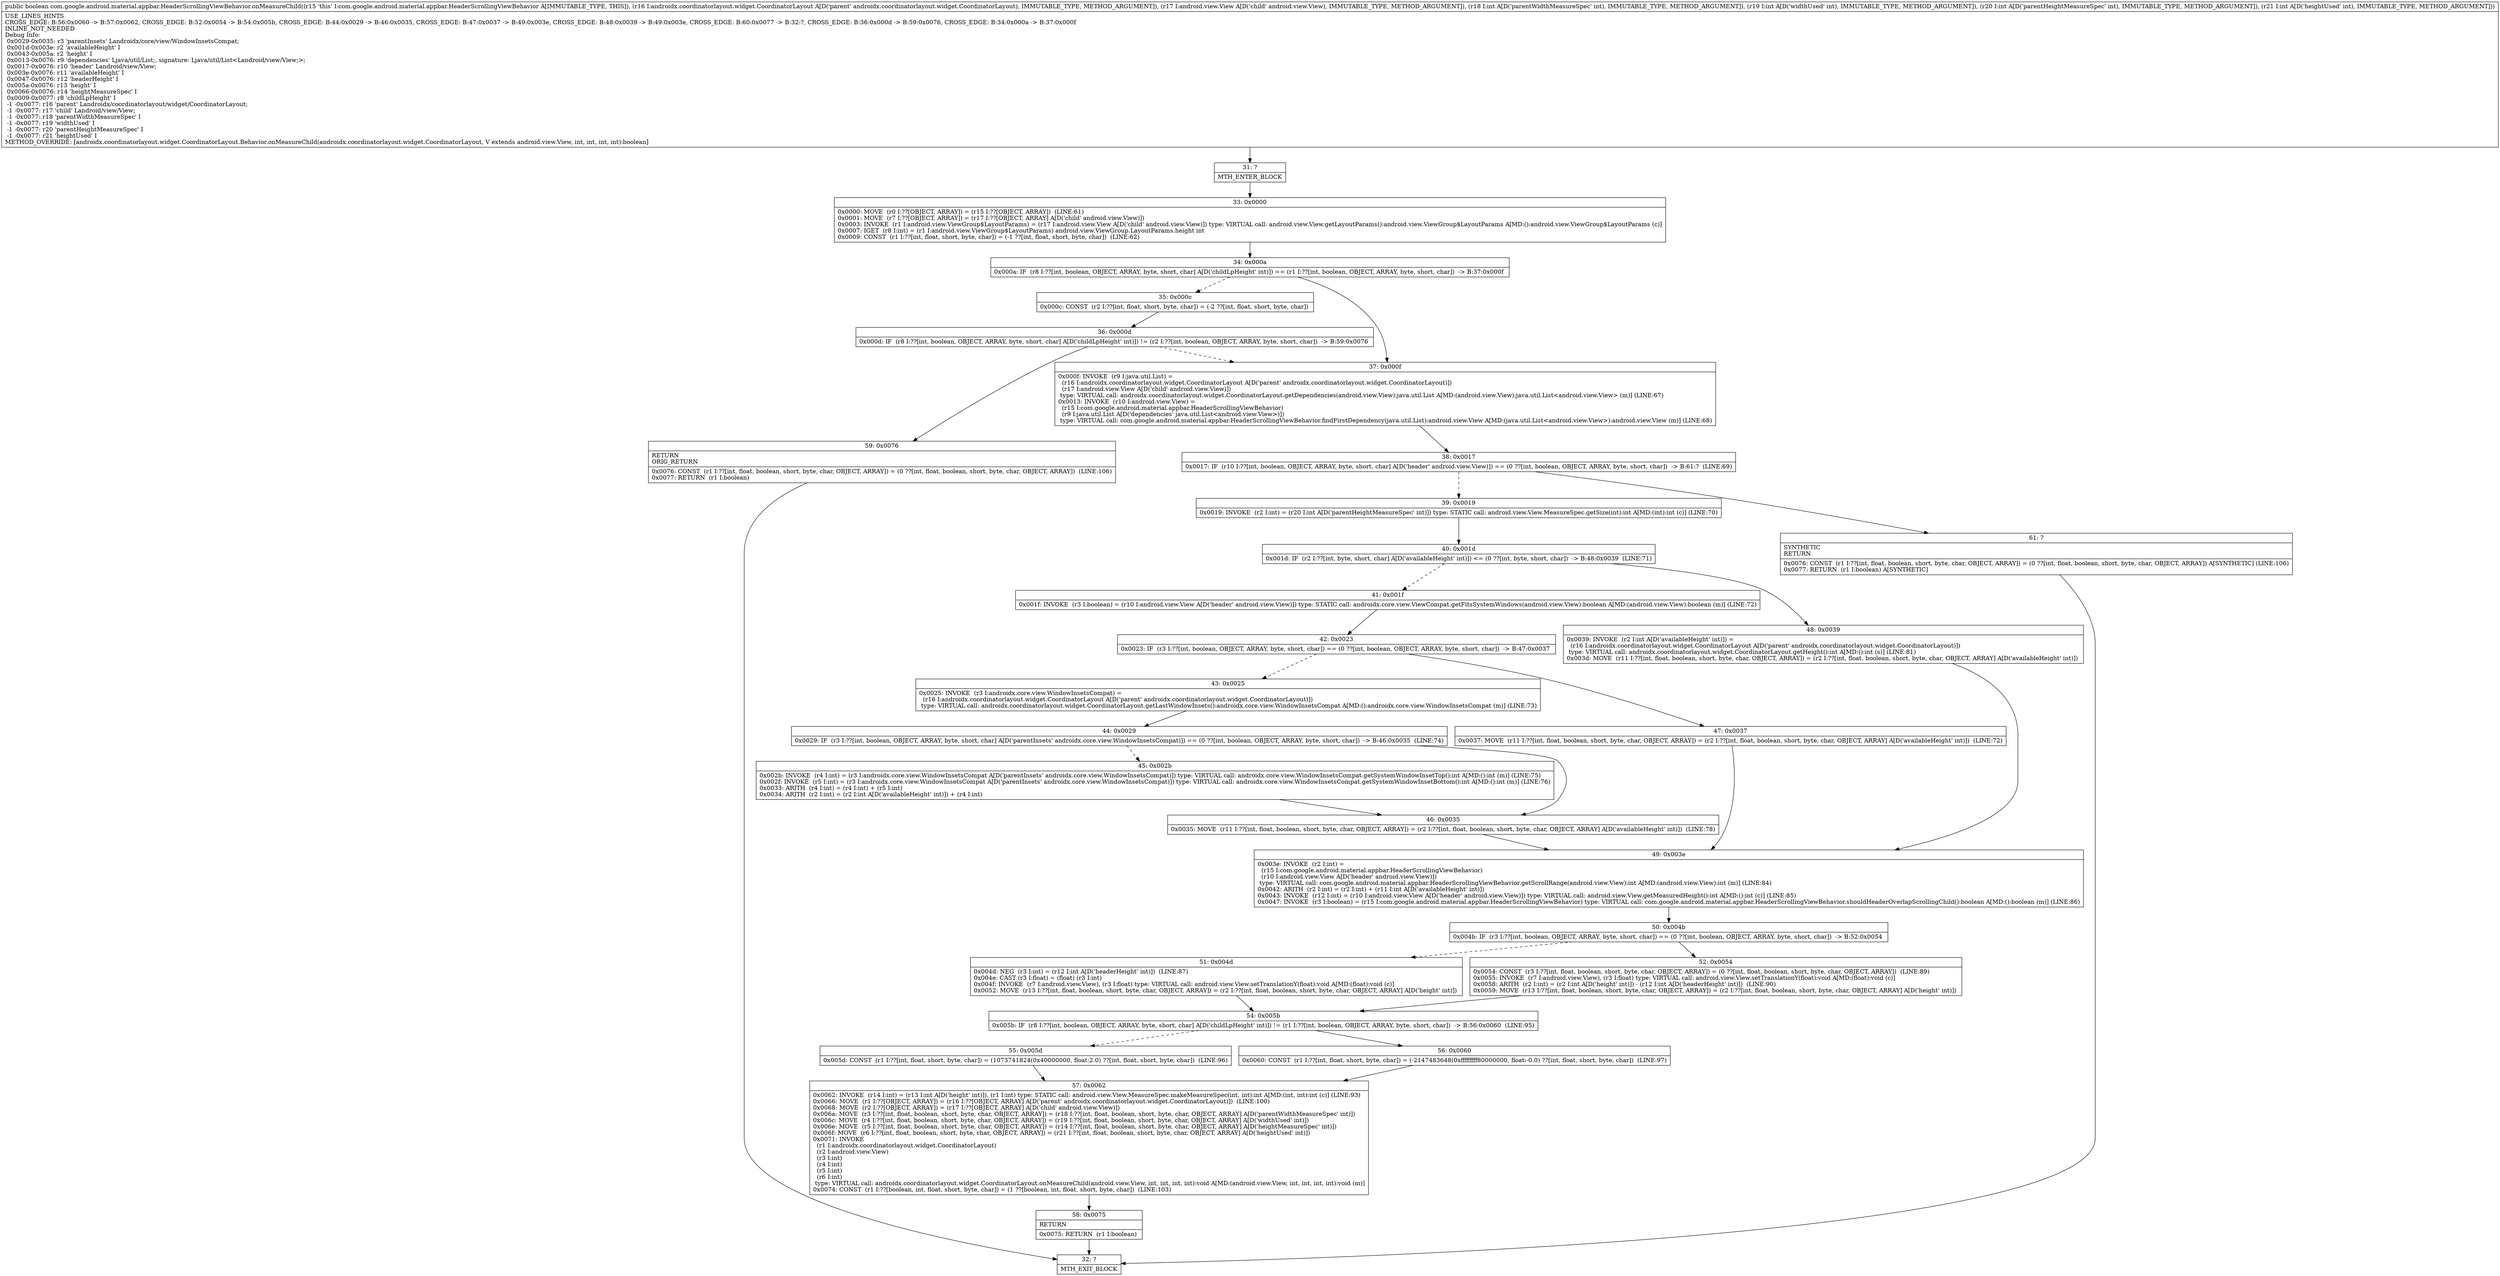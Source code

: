digraph "CFG forcom.google.android.material.appbar.HeaderScrollingViewBehavior.onMeasureChild(Landroidx\/coordinatorlayout\/widget\/CoordinatorLayout;Landroid\/view\/View;IIII)Z" {
Node_31 [shape=record,label="{31\:\ ?|MTH_ENTER_BLOCK\l}"];
Node_33 [shape=record,label="{33\:\ 0x0000|0x0000: MOVE  (r0 I:??[OBJECT, ARRAY]) = (r15 I:??[OBJECT, ARRAY])  (LINE:61)\l0x0001: MOVE  (r7 I:??[OBJECT, ARRAY]) = (r17 I:??[OBJECT, ARRAY] A[D('child' android.view.View)]) \l0x0003: INVOKE  (r1 I:android.view.ViewGroup$LayoutParams) = (r17 I:android.view.View A[D('child' android.view.View)]) type: VIRTUAL call: android.view.View.getLayoutParams():android.view.ViewGroup$LayoutParams A[MD:():android.view.ViewGroup$LayoutParams (c)]\l0x0007: IGET  (r8 I:int) = (r1 I:android.view.ViewGroup$LayoutParams) android.view.ViewGroup.LayoutParams.height int \l0x0009: CONST  (r1 I:??[int, float, short, byte, char]) = (\-1 ??[int, float, short, byte, char])  (LINE:62)\l}"];
Node_34 [shape=record,label="{34\:\ 0x000a|0x000a: IF  (r8 I:??[int, boolean, OBJECT, ARRAY, byte, short, char] A[D('childLpHeight' int)]) == (r1 I:??[int, boolean, OBJECT, ARRAY, byte, short, char])  \-\> B:37:0x000f \l}"];
Node_35 [shape=record,label="{35\:\ 0x000c|0x000c: CONST  (r2 I:??[int, float, short, byte, char]) = (\-2 ??[int, float, short, byte, char]) \l}"];
Node_36 [shape=record,label="{36\:\ 0x000d|0x000d: IF  (r8 I:??[int, boolean, OBJECT, ARRAY, byte, short, char] A[D('childLpHeight' int)]) != (r2 I:??[int, boolean, OBJECT, ARRAY, byte, short, char])  \-\> B:59:0x0076 \l}"];
Node_59 [shape=record,label="{59\:\ 0x0076|RETURN\lORIG_RETURN\l|0x0076: CONST  (r1 I:??[int, float, boolean, short, byte, char, OBJECT, ARRAY]) = (0 ??[int, float, boolean, short, byte, char, OBJECT, ARRAY])  (LINE:106)\l0x0077: RETURN  (r1 I:boolean) \l}"];
Node_32 [shape=record,label="{32\:\ ?|MTH_EXIT_BLOCK\l}"];
Node_37 [shape=record,label="{37\:\ 0x000f|0x000f: INVOKE  (r9 I:java.util.List) = \l  (r16 I:androidx.coordinatorlayout.widget.CoordinatorLayout A[D('parent' androidx.coordinatorlayout.widget.CoordinatorLayout)])\l  (r17 I:android.view.View A[D('child' android.view.View)])\l type: VIRTUAL call: androidx.coordinatorlayout.widget.CoordinatorLayout.getDependencies(android.view.View):java.util.List A[MD:(android.view.View):java.util.List\<android.view.View\> (m)] (LINE:67)\l0x0013: INVOKE  (r10 I:android.view.View) = \l  (r15 I:com.google.android.material.appbar.HeaderScrollingViewBehavior)\l  (r9 I:java.util.List A[D('dependencies' java.util.List\<android.view.View\>)])\l type: VIRTUAL call: com.google.android.material.appbar.HeaderScrollingViewBehavior.findFirstDependency(java.util.List):android.view.View A[MD:(java.util.List\<android.view.View\>):android.view.View (m)] (LINE:68)\l}"];
Node_38 [shape=record,label="{38\:\ 0x0017|0x0017: IF  (r10 I:??[int, boolean, OBJECT, ARRAY, byte, short, char] A[D('header' android.view.View)]) == (0 ??[int, boolean, OBJECT, ARRAY, byte, short, char])  \-\> B:61:?  (LINE:69)\l}"];
Node_39 [shape=record,label="{39\:\ 0x0019|0x0019: INVOKE  (r2 I:int) = (r20 I:int A[D('parentHeightMeasureSpec' int)]) type: STATIC call: android.view.View.MeasureSpec.getSize(int):int A[MD:(int):int (c)] (LINE:70)\l}"];
Node_40 [shape=record,label="{40\:\ 0x001d|0x001d: IF  (r2 I:??[int, byte, short, char] A[D('availableHeight' int)]) \<= (0 ??[int, byte, short, char])  \-\> B:48:0x0039  (LINE:71)\l}"];
Node_41 [shape=record,label="{41\:\ 0x001f|0x001f: INVOKE  (r3 I:boolean) = (r10 I:android.view.View A[D('header' android.view.View)]) type: STATIC call: androidx.core.view.ViewCompat.getFitsSystemWindows(android.view.View):boolean A[MD:(android.view.View):boolean (m)] (LINE:72)\l}"];
Node_42 [shape=record,label="{42\:\ 0x0023|0x0023: IF  (r3 I:??[int, boolean, OBJECT, ARRAY, byte, short, char]) == (0 ??[int, boolean, OBJECT, ARRAY, byte, short, char])  \-\> B:47:0x0037 \l}"];
Node_43 [shape=record,label="{43\:\ 0x0025|0x0025: INVOKE  (r3 I:androidx.core.view.WindowInsetsCompat) = \l  (r16 I:androidx.coordinatorlayout.widget.CoordinatorLayout A[D('parent' androidx.coordinatorlayout.widget.CoordinatorLayout)])\l type: VIRTUAL call: androidx.coordinatorlayout.widget.CoordinatorLayout.getLastWindowInsets():androidx.core.view.WindowInsetsCompat A[MD:():androidx.core.view.WindowInsetsCompat (m)] (LINE:73)\l}"];
Node_44 [shape=record,label="{44\:\ 0x0029|0x0029: IF  (r3 I:??[int, boolean, OBJECT, ARRAY, byte, short, char] A[D('parentInsets' androidx.core.view.WindowInsetsCompat)]) == (0 ??[int, boolean, OBJECT, ARRAY, byte, short, char])  \-\> B:46:0x0035  (LINE:74)\l}"];
Node_45 [shape=record,label="{45\:\ 0x002b|0x002b: INVOKE  (r4 I:int) = (r3 I:androidx.core.view.WindowInsetsCompat A[D('parentInsets' androidx.core.view.WindowInsetsCompat)]) type: VIRTUAL call: androidx.core.view.WindowInsetsCompat.getSystemWindowInsetTop():int A[MD:():int (m)] (LINE:75)\l0x002f: INVOKE  (r5 I:int) = (r3 I:androidx.core.view.WindowInsetsCompat A[D('parentInsets' androidx.core.view.WindowInsetsCompat)]) type: VIRTUAL call: androidx.core.view.WindowInsetsCompat.getSystemWindowInsetBottom():int A[MD:():int (m)] (LINE:76)\l0x0033: ARITH  (r4 I:int) = (r4 I:int) + (r5 I:int) \l0x0034: ARITH  (r2 I:int) = (r2 I:int A[D('availableHeight' int)]) + (r4 I:int) \l}"];
Node_46 [shape=record,label="{46\:\ 0x0035|0x0035: MOVE  (r11 I:??[int, float, boolean, short, byte, char, OBJECT, ARRAY]) = (r2 I:??[int, float, boolean, short, byte, char, OBJECT, ARRAY] A[D('availableHeight' int)])  (LINE:78)\l}"];
Node_49 [shape=record,label="{49\:\ 0x003e|0x003e: INVOKE  (r2 I:int) = \l  (r15 I:com.google.android.material.appbar.HeaderScrollingViewBehavior)\l  (r10 I:android.view.View A[D('header' android.view.View)])\l type: VIRTUAL call: com.google.android.material.appbar.HeaderScrollingViewBehavior.getScrollRange(android.view.View):int A[MD:(android.view.View):int (m)] (LINE:84)\l0x0042: ARITH  (r2 I:int) = (r2 I:int) + (r11 I:int A[D('availableHeight' int)]) \l0x0043: INVOKE  (r12 I:int) = (r10 I:android.view.View A[D('header' android.view.View)]) type: VIRTUAL call: android.view.View.getMeasuredHeight():int A[MD:():int (c)] (LINE:85)\l0x0047: INVOKE  (r3 I:boolean) = (r15 I:com.google.android.material.appbar.HeaderScrollingViewBehavior) type: VIRTUAL call: com.google.android.material.appbar.HeaderScrollingViewBehavior.shouldHeaderOverlapScrollingChild():boolean A[MD:():boolean (m)] (LINE:86)\l}"];
Node_50 [shape=record,label="{50\:\ 0x004b|0x004b: IF  (r3 I:??[int, boolean, OBJECT, ARRAY, byte, short, char]) == (0 ??[int, boolean, OBJECT, ARRAY, byte, short, char])  \-\> B:52:0x0054 \l}"];
Node_51 [shape=record,label="{51\:\ 0x004d|0x004d: NEG  (r3 I:int) = (r12 I:int A[D('headerHeight' int)])  (LINE:87)\l0x004e: CAST (r3 I:float) = (float) (r3 I:int) \l0x004f: INVOKE  (r7 I:android.view.View), (r3 I:float) type: VIRTUAL call: android.view.View.setTranslationY(float):void A[MD:(float):void (c)]\l0x0052: MOVE  (r13 I:??[int, float, boolean, short, byte, char, OBJECT, ARRAY]) = (r2 I:??[int, float, boolean, short, byte, char, OBJECT, ARRAY] A[D('height' int)]) \l}"];
Node_54 [shape=record,label="{54\:\ 0x005b|0x005b: IF  (r8 I:??[int, boolean, OBJECT, ARRAY, byte, short, char] A[D('childLpHeight' int)]) != (r1 I:??[int, boolean, OBJECT, ARRAY, byte, short, char])  \-\> B:56:0x0060  (LINE:95)\l}"];
Node_55 [shape=record,label="{55\:\ 0x005d|0x005d: CONST  (r1 I:??[int, float, short, byte, char]) = (1073741824(0x40000000, float:2.0) ??[int, float, short, byte, char])  (LINE:96)\l}"];
Node_57 [shape=record,label="{57\:\ 0x0062|0x0062: INVOKE  (r14 I:int) = (r13 I:int A[D('height' int)]), (r1 I:int) type: STATIC call: android.view.View.MeasureSpec.makeMeasureSpec(int, int):int A[MD:(int, int):int (c)] (LINE:93)\l0x0066: MOVE  (r1 I:??[OBJECT, ARRAY]) = (r16 I:??[OBJECT, ARRAY] A[D('parent' androidx.coordinatorlayout.widget.CoordinatorLayout)])  (LINE:100)\l0x0068: MOVE  (r2 I:??[OBJECT, ARRAY]) = (r17 I:??[OBJECT, ARRAY] A[D('child' android.view.View)]) \l0x006a: MOVE  (r3 I:??[int, float, boolean, short, byte, char, OBJECT, ARRAY]) = (r18 I:??[int, float, boolean, short, byte, char, OBJECT, ARRAY] A[D('parentWidthMeasureSpec' int)]) \l0x006c: MOVE  (r4 I:??[int, float, boolean, short, byte, char, OBJECT, ARRAY]) = (r19 I:??[int, float, boolean, short, byte, char, OBJECT, ARRAY] A[D('widthUsed' int)]) \l0x006e: MOVE  (r5 I:??[int, float, boolean, short, byte, char, OBJECT, ARRAY]) = (r14 I:??[int, float, boolean, short, byte, char, OBJECT, ARRAY] A[D('heightMeasureSpec' int)]) \l0x006f: MOVE  (r6 I:??[int, float, boolean, short, byte, char, OBJECT, ARRAY]) = (r21 I:??[int, float, boolean, short, byte, char, OBJECT, ARRAY] A[D('heightUsed' int)]) \l0x0071: INVOKE  \l  (r1 I:androidx.coordinatorlayout.widget.CoordinatorLayout)\l  (r2 I:android.view.View)\l  (r3 I:int)\l  (r4 I:int)\l  (r5 I:int)\l  (r6 I:int)\l type: VIRTUAL call: androidx.coordinatorlayout.widget.CoordinatorLayout.onMeasureChild(android.view.View, int, int, int, int):void A[MD:(android.view.View, int, int, int, int):void (m)]\l0x0074: CONST  (r1 I:??[boolean, int, float, short, byte, char]) = (1 ??[boolean, int, float, short, byte, char])  (LINE:103)\l}"];
Node_58 [shape=record,label="{58\:\ 0x0075|RETURN\l|0x0075: RETURN  (r1 I:boolean) \l}"];
Node_56 [shape=record,label="{56\:\ 0x0060|0x0060: CONST  (r1 I:??[int, float, short, byte, char]) = (\-2147483648(0xffffffff80000000, float:\-0.0) ??[int, float, short, byte, char])  (LINE:97)\l}"];
Node_52 [shape=record,label="{52\:\ 0x0054|0x0054: CONST  (r3 I:??[int, float, boolean, short, byte, char, OBJECT, ARRAY]) = (0 ??[int, float, boolean, short, byte, char, OBJECT, ARRAY])  (LINE:89)\l0x0055: INVOKE  (r7 I:android.view.View), (r3 I:float) type: VIRTUAL call: android.view.View.setTranslationY(float):void A[MD:(float):void (c)]\l0x0058: ARITH  (r2 I:int) = (r2 I:int A[D('height' int)]) \- (r12 I:int A[D('headerHeight' int)])  (LINE:90)\l0x0059: MOVE  (r13 I:??[int, float, boolean, short, byte, char, OBJECT, ARRAY]) = (r2 I:??[int, float, boolean, short, byte, char, OBJECT, ARRAY] A[D('height' int)]) \l}"];
Node_47 [shape=record,label="{47\:\ 0x0037|0x0037: MOVE  (r11 I:??[int, float, boolean, short, byte, char, OBJECT, ARRAY]) = (r2 I:??[int, float, boolean, short, byte, char, OBJECT, ARRAY] A[D('availableHeight' int)])  (LINE:72)\l}"];
Node_48 [shape=record,label="{48\:\ 0x0039|0x0039: INVOKE  (r2 I:int A[D('availableHeight' int)]) = \l  (r16 I:androidx.coordinatorlayout.widget.CoordinatorLayout A[D('parent' androidx.coordinatorlayout.widget.CoordinatorLayout)])\l type: VIRTUAL call: androidx.coordinatorlayout.widget.CoordinatorLayout.getHeight():int A[MD:():int (s)] (LINE:81)\l0x003d: MOVE  (r11 I:??[int, float, boolean, short, byte, char, OBJECT, ARRAY]) = (r2 I:??[int, float, boolean, short, byte, char, OBJECT, ARRAY] A[D('availableHeight' int)]) \l}"];
Node_61 [shape=record,label="{61\:\ ?|SYNTHETIC\lRETURN\l|0x0076: CONST  (r1 I:??[int, float, boolean, short, byte, char, OBJECT, ARRAY]) = (0 ??[int, float, boolean, short, byte, char, OBJECT, ARRAY]) A[SYNTHETIC] (LINE:106)\l0x0077: RETURN  (r1 I:boolean) A[SYNTHETIC]\l}"];
MethodNode[shape=record,label="{public boolean com.google.android.material.appbar.HeaderScrollingViewBehavior.onMeasureChild((r15 'this' I:com.google.android.material.appbar.HeaderScrollingViewBehavior A[IMMUTABLE_TYPE, THIS]), (r16 I:androidx.coordinatorlayout.widget.CoordinatorLayout A[D('parent' androidx.coordinatorlayout.widget.CoordinatorLayout), IMMUTABLE_TYPE, METHOD_ARGUMENT]), (r17 I:android.view.View A[D('child' android.view.View), IMMUTABLE_TYPE, METHOD_ARGUMENT]), (r18 I:int A[D('parentWidthMeasureSpec' int), IMMUTABLE_TYPE, METHOD_ARGUMENT]), (r19 I:int A[D('widthUsed' int), IMMUTABLE_TYPE, METHOD_ARGUMENT]), (r20 I:int A[D('parentHeightMeasureSpec' int), IMMUTABLE_TYPE, METHOD_ARGUMENT]), (r21 I:int A[D('heightUsed' int), IMMUTABLE_TYPE, METHOD_ARGUMENT]))  | USE_LINES_HINTS\lCROSS_EDGE: B:56:0x0060 \-\> B:57:0x0062, CROSS_EDGE: B:52:0x0054 \-\> B:54:0x005b, CROSS_EDGE: B:44:0x0029 \-\> B:46:0x0035, CROSS_EDGE: B:47:0x0037 \-\> B:49:0x003e, CROSS_EDGE: B:48:0x0039 \-\> B:49:0x003e, CROSS_EDGE: B:60:0x0077 \-\> B:32:?, CROSS_EDGE: B:36:0x000d \-\> B:59:0x0076, CROSS_EDGE: B:34:0x000a \-\> B:37:0x000f\lINLINE_NOT_NEEDED\lDebug Info:\l  0x0029\-0x0035: r3 'parentInsets' Landroidx\/core\/view\/WindowInsetsCompat;\l  0x001d\-0x003e: r2 'availableHeight' I\l  0x0043\-0x005a: r2 'height' I\l  0x0013\-0x0076: r9 'dependencies' Ljava\/util\/List;, signature: Ljava\/util\/List\<Landroid\/view\/View;\>;\l  0x0017\-0x0076: r10 'header' Landroid\/view\/View;\l  0x003e\-0x0076: r11 'availableHeight' I\l  0x0047\-0x0076: r12 'headerHeight' I\l  0x005a\-0x0076: r13 'height' I\l  0x0066\-0x0076: r14 'heightMeasureSpec' I\l  0x0009\-0x0077: r8 'childLpHeight' I\l  \-1 \-0x0077: r16 'parent' Landroidx\/coordinatorlayout\/widget\/CoordinatorLayout;\l  \-1 \-0x0077: r17 'child' Landroid\/view\/View;\l  \-1 \-0x0077: r18 'parentWidthMeasureSpec' I\l  \-1 \-0x0077: r19 'widthUsed' I\l  \-1 \-0x0077: r20 'parentHeightMeasureSpec' I\l  \-1 \-0x0077: r21 'heightUsed' I\lMETHOD_OVERRIDE: [androidx.coordinatorlayout.widget.CoordinatorLayout.Behavior.onMeasureChild(androidx.coordinatorlayout.widget.CoordinatorLayout, V extends android.view.View, int, int, int, int):boolean]\l}"];
MethodNode -> Node_31;Node_31 -> Node_33;
Node_33 -> Node_34;
Node_34 -> Node_35[style=dashed];
Node_34 -> Node_37;
Node_35 -> Node_36;
Node_36 -> Node_37[style=dashed];
Node_36 -> Node_59;
Node_59 -> Node_32;
Node_37 -> Node_38;
Node_38 -> Node_39[style=dashed];
Node_38 -> Node_61;
Node_39 -> Node_40;
Node_40 -> Node_41[style=dashed];
Node_40 -> Node_48;
Node_41 -> Node_42;
Node_42 -> Node_43[style=dashed];
Node_42 -> Node_47;
Node_43 -> Node_44;
Node_44 -> Node_45[style=dashed];
Node_44 -> Node_46;
Node_45 -> Node_46;
Node_46 -> Node_49;
Node_49 -> Node_50;
Node_50 -> Node_51[style=dashed];
Node_50 -> Node_52;
Node_51 -> Node_54;
Node_54 -> Node_55[style=dashed];
Node_54 -> Node_56;
Node_55 -> Node_57;
Node_57 -> Node_58;
Node_58 -> Node_32;
Node_56 -> Node_57;
Node_52 -> Node_54;
Node_47 -> Node_49;
Node_48 -> Node_49;
Node_61 -> Node_32;
}

